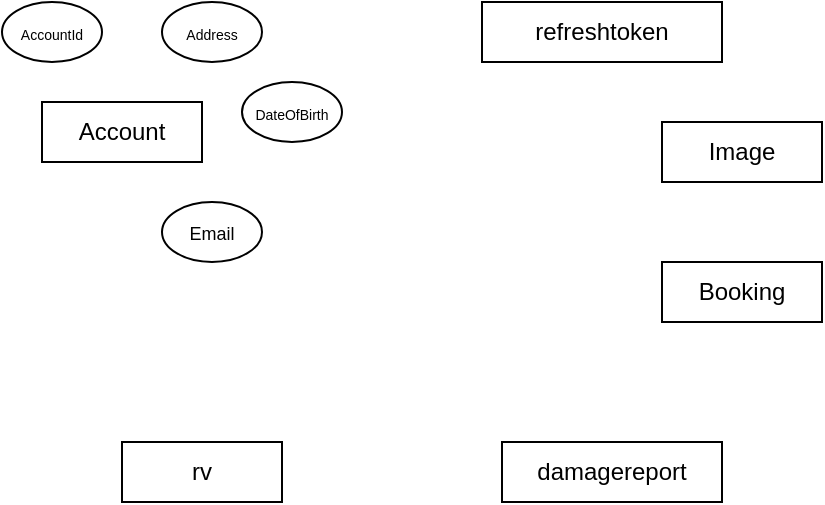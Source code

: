 <mxfile version="27.0.6">
  <diagram name="Page-1" id="gnzkqV7MSjKjHbx5_xEv">
    <mxGraphModel dx="542" dy="326" grid="1" gridSize="10" guides="1" tooltips="1" connect="1" arrows="1" fold="1" page="1" pageScale="1" pageWidth="850" pageHeight="1100" math="0" shadow="0">
      <root>
        <mxCell id="0" />
        <mxCell id="1" parent="0" />
        <mxCell id="WMyUmVWaXYhzYzBtaCBb-1" value="&lt;div&gt;rv&lt;/div&gt;" style="rounded=0;whiteSpace=wrap;html=1;" vertex="1" parent="1">
          <mxGeometry x="220" y="300" width="80" height="30" as="geometry" />
        </mxCell>
        <mxCell id="WMyUmVWaXYhzYzBtaCBb-3" value="&lt;div&gt;Booking&lt;/div&gt;" style="rounded=0;whiteSpace=wrap;html=1;" vertex="1" parent="1">
          <mxGeometry x="490" y="210" width="80" height="30" as="geometry" />
        </mxCell>
        <mxCell id="WMyUmVWaXYhzYzBtaCBb-4" value="&lt;div&gt;Account&lt;/div&gt;" style="rounded=0;whiteSpace=wrap;html=1;" vertex="1" parent="1">
          <mxGeometry x="180" y="130" width="80" height="30" as="geometry" />
        </mxCell>
        <mxCell id="WMyUmVWaXYhzYzBtaCBb-5" value="&lt;div&gt;Image&lt;/div&gt;" style="rounded=0;whiteSpace=wrap;html=1;" vertex="1" parent="1">
          <mxGeometry x="490" y="140" width="80" height="30" as="geometry" />
        </mxCell>
        <mxCell id="WMyUmVWaXYhzYzBtaCBb-6" value="&lt;div&gt;damagereport&lt;/div&gt;" style="rounded=0;whiteSpace=wrap;html=1;" vertex="1" parent="1">
          <mxGeometry x="410" y="300" width="110" height="30" as="geometry" />
        </mxCell>
        <mxCell id="WMyUmVWaXYhzYzBtaCBb-7" value="&lt;div&gt;refreshtoken&lt;/div&gt;" style="rounded=0;whiteSpace=wrap;html=1;" vertex="1" parent="1">
          <mxGeometry x="400" y="80" width="120" height="30" as="geometry" />
        </mxCell>
        <mxCell id="WMyUmVWaXYhzYzBtaCBb-8" value="&lt;font style=&quot;font-size: 7px;&quot;&gt;AccountId&lt;/font&gt;" style="ellipse;whiteSpace=wrap;html=1;" vertex="1" parent="1">
          <mxGeometry x="160" y="80" width="50" height="30" as="geometry" />
        </mxCell>
        <mxCell id="WMyUmVWaXYhzYzBtaCBb-9" value="&lt;font style=&quot;font-size: 7px;&quot;&gt;Address&lt;/font&gt;" style="ellipse;whiteSpace=wrap;html=1;" vertex="1" parent="1">
          <mxGeometry x="240" y="80" width="50" height="30" as="geometry" />
        </mxCell>
        <mxCell id="WMyUmVWaXYhzYzBtaCBb-10" value="&lt;font style=&quot;font-size: 7px;&quot;&gt;DateOfBirth&lt;/font&gt;" style="ellipse;whiteSpace=wrap;html=1;" vertex="1" parent="1">
          <mxGeometry x="280" y="120" width="50" height="30" as="geometry" />
        </mxCell>
        <mxCell id="WMyUmVWaXYhzYzBtaCBb-12" value="&lt;font style=&quot;font-size: 9px;&quot;&gt;Email&lt;/font&gt;" style="ellipse;whiteSpace=wrap;html=1;" vertex="1" parent="1">
          <mxGeometry x="240" y="180" width="50" height="30" as="geometry" />
        </mxCell>
      </root>
    </mxGraphModel>
  </diagram>
</mxfile>
